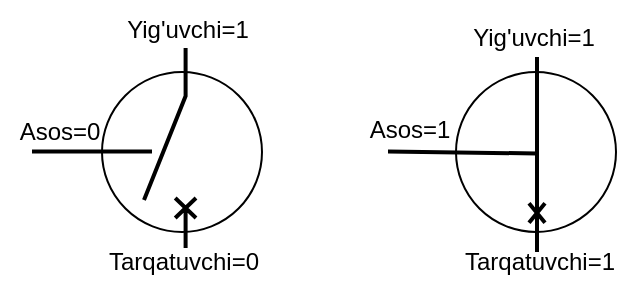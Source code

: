 <mxfile version="26.2.14">
  <diagram name="Page-1" id="4meyUS6zvRIcmUm-TQJn">
    <mxGraphModel dx="570" dy="302" grid="1" gridSize="10" guides="1" tooltips="1" connect="1" arrows="1" fold="1" page="1" pageScale="1" pageWidth="850" pageHeight="1100" math="0" shadow="0">
      <root>
        <mxCell id="0" />
        <mxCell id="1" parent="0" />
        <mxCell id="xmy9EEC2zoLijDq-EKh_-2" value="" style="ellipse;whiteSpace=wrap;html=1;aspect=fixed;fillColor=none;" parent="1" vertex="1">
          <mxGeometry x="119" y="40" width="80" height="80" as="geometry" />
        </mxCell>
        <mxCell id="xmy9EEC2zoLijDq-EKh_-6" value="" style="endArrow=none;html=1;rounded=0;strokeWidth=2;" parent="1" edge="1">
          <mxGeometry width="50" height="50" relative="1" as="geometry">
            <mxPoint x="84" y="79.71" as="sourcePoint" />
            <mxPoint x="144" y="79.71" as="targetPoint" />
          </mxGeometry>
        </mxCell>
        <mxCell id="xmy9EEC2zoLijDq-EKh_-8" value="Yig&#39;uvchi=1" style="text;html=1;align=center;verticalAlign=middle;whiteSpace=wrap;rounded=0;" parent="1" vertex="1">
          <mxGeometry x="132" y="4" width="60" height="30" as="geometry" />
        </mxCell>
        <mxCell id="xmy9EEC2zoLijDq-EKh_-9" value="Asos=0" style="text;html=1;align=center;verticalAlign=middle;whiteSpace=wrap;rounded=0;" parent="1" vertex="1">
          <mxGeometry x="68" y="55" width="60" height="30" as="geometry" />
        </mxCell>
        <mxCell id="xmy9EEC2zoLijDq-EKh_-10" value="Tarqatuvchi=0" style="text;html=1;align=center;verticalAlign=middle;whiteSpace=wrap;rounded=0;" parent="1" vertex="1">
          <mxGeometry x="130" y="120" width="60" height="30" as="geometry" />
        </mxCell>
        <mxCell id="xmy9EEC2zoLijDq-EKh_-11" value="" style="ellipse;whiteSpace=wrap;html=1;aspect=fixed;fillColor=none;" parent="1" vertex="1">
          <mxGeometry x="296" y="40" width="80" height="80" as="geometry" />
        </mxCell>
        <mxCell id="xmy9EEC2zoLijDq-EKh_-14" value="" style="endArrow=none;html=1;rounded=0;strokeWidth=2;entryX=0.495;entryY=0.805;entryDx=0;entryDy=0;entryPerimeter=0;" parent="1" edge="1" target="4uLX3IR0A0tW_j7Ps2Xi-5">
          <mxGeometry width="50" height="50" relative="1" as="geometry">
            <mxPoint x="262" y="79.71" as="sourcePoint" />
            <mxPoint x="330" y="80" as="targetPoint" />
          </mxGeometry>
        </mxCell>
        <mxCell id="xmy9EEC2zoLijDq-EKh_-16" value="Yig&#39;uvchi=1" style="text;html=1;align=center;verticalAlign=middle;whiteSpace=wrap;rounded=0;" parent="1" vertex="1">
          <mxGeometry x="305" y="8" width="60" height="30" as="geometry" />
        </mxCell>
        <mxCell id="xmy9EEC2zoLijDq-EKh_-17" value="Asos=1" style="text;html=1;align=center;verticalAlign=middle;whiteSpace=wrap;rounded=0;" parent="1" vertex="1">
          <mxGeometry x="243" y="54" width="60" height="30" as="geometry" />
        </mxCell>
        <mxCell id="xmy9EEC2zoLijDq-EKh_-18" value="Tarqatuvchi=1" style="text;html=1;align=center;verticalAlign=middle;whiteSpace=wrap;rounded=0;" parent="1" vertex="1">
          <mxGeometry x="308" y="120" width="60" height="30" as="geometry" />
        </mxCell>
        <mxCell id="4uLX3IR0A0tW_j7Ps2Xi-2" value="" style="pointerEvents=1;verticalLabelPosition=bottom;shadow=0;dashed=0;align=center;html=1;verticalAlign=top;shape=mxgraph.electrical.electro-mechanical.circuitBreaker2;elSwitchState=off;direction=south;movable=1;resizable=1;rotatable=1;deletable=1;editable=1;locked=0;connectable=1;strokeWidth=2;flipV=0;flipH=1;" vertex="1" parent="1">
          <mxGeometry x="140" y="28" width="26" height="100" as="geometry" />
        </mxCell>
        <mxCell id="4uLX3IR0A0tW_j7Ps2Xi-5" value="" style="pointerEvents=1;verticalLabelPosition=bottom;shadow=0;dashed=0;align=center;html=1;verticalAlign=top;shape=mxgraph.electrical.electro-mechanical.circuitBreaker2;elSwitchState=on;strokeColor=default;fontFamily=Helvetica;fontSize=12;fontColor=default;fillColor=default;direction=south;strokeWidth=2;" vertex="1" parent="1">
          <mxGeometry x="332.5" y="32.5" width="20" height="97.5" as="geometry" />
        </mxCell>
      </root>
    </mxGraphModel>
  </diagram>
</mxfile>
